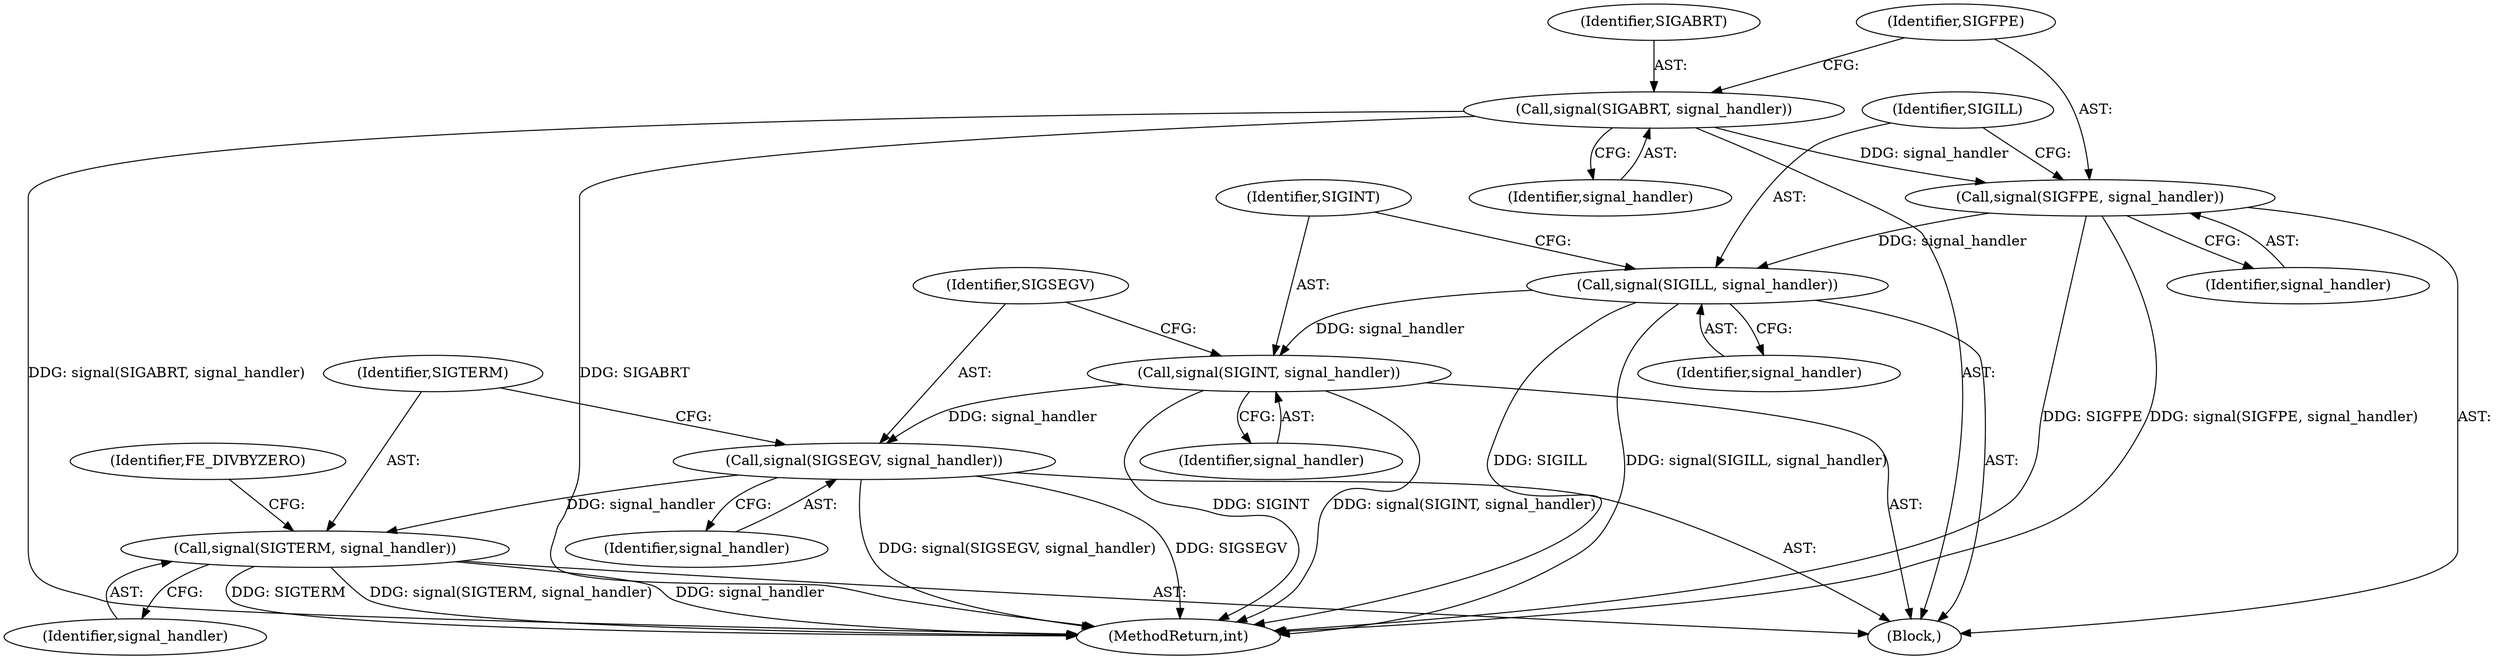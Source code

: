 digraph "0_Android_9d4853418ab2f754c2b63e091c29c5529b8b86ca_94@API" {
"1000180" [label="(Call,signal(SIGILL, signal_handler))"];
"1000177" [label="(Call,signal(SIGFPE, signal_handler))"];
"1000174" [label="(Call,signal(SIGABRT, signal_handler))"];
"1000183" [label="(Call,signal(SIGINT, signal_handler))"];
"1000186" [label="(Call,signal(SIGSEGV, signal_handler))"];
"1000189" [label="(Call,signal(SIGTERM, signal_handler))"];
"1000189" [label="(Call,signal(SIGTERM, signal_handler))"];
"1000178" [label="(Identifier,SIGFPE)"];
"1000191" [label="(Identifier,signal_handler)"];
"1000186" [label="(Call,signal(SIGSEGV, signal_handler))"];
"1000182" [label="(Identifier,signal_handler)"];
"1000180" [label="(Call,signal(SIGILL, signal_handler))"];
"1000187" [label="(Identifier,SIGSEGV)"];
"1000174" [label="(Call,signal(SIGABRT, signal_handler))"];
"1000188" [label="(Identifier,signal_handler)"];
"1000194" [label="(Identifier,FE_DIVBYZERO)"];
"1000184" [label="(Identifier,SIGINT)"];
"1000183" [label="(Call,signal(SIGINT, signal_handler))"];
"1000179" [label="(Identifier,signal_handler)"];
"1000181" [label="(Identifier,SIGILL)"];
"1000176" [label="(Identifier,signal_handler)"];
"1000190" [label="(Identifier,SIGTERM)"];
"1000185" [label="(Identifier,signal_handler)"];
"1000175" [label="(Identifier,SIGABRT)"];
"1000149" [label="(Block,)"];
"1001841" [label="(MethodReturn,int)"];
"1000177" [label="(Call,signal(SIGFPE, signal_handler))"];
"1000180" -> "1000149"  [label="AST: "];
"1000180" -> "1000182"  [label="CFG: "];
"1000181" -> "1000180"  [label="AST: "];
"1000182" -> "1000180"  [label="AST: "];
"1000184" -> "1000180"  [label="CFG: "];
"1000180" -> "1001841"  [label="DDG: SIGILL"];
"1000180" -> "1001841"  [label="DDG: signal(SIGILL, signal_handler)"];
"1000177" -> "1000180"  [label="DDG: signal_handler"];
"1000180" -> "1000183"  [label="DDG: signal_handler"];
"1000177" -> "1000149"  [label="AST: "];
"1000177" -> "1000179"  [label="CFG: "];
"1000178" -> "1000177"  [label="AST: "];
"1000179" -> "1000177"  [label="AST: "];
"1000181" -> "1000177"  [label="CFG: "];
"1000177" -> "1001841"  [label="DDG: SIGFPE"];
"1000177" -> "1001841"  [label="DDG: signal(SIGFPE, signal_handler)"];
"1000174" -> "1000177"  [label="DDG: signal_handler"];
"1000174" -> "1000149"  [label="AST: "];
"1000174" -> "1000176"  [label="CFG: "];
"1000175" -> "1000174"  [label="AST: "];
"1000176" -> "1000174"  [label="AST: "];
"1000178" -> "1000174"  [label="CFG: "];
"1000174" -> "1001841"  [label="DDG: signal(SIGABRT, signal_handler)"];
"1000174" -> "1001841"  [label="DDG: SIGABRT"];
"1000183" -> "1000149"  [label="AST: "];
"1000183" -> "1000185"  [label="CFG: "];
"1000184" -> "1000183"  [label="AST: "];
"1000185" -> "1000183"  [label="AST: "];
"1000187" -> "1000183"  [label="CFG: "];
"1000183" -> "1001841"  [label="DDG: SIGINT"];
"1000183" -> "1001841"  [label="DDG: signal(SIGINT, signal_handler)"];
"1000183" -> "1000186"  [label="DDG: signal_handler"];
"1000186" -> "1000149"  [label="AST: "];
"1000186" -> "1000188"  [label="CFG: "];
"1000187" -> "1000186"  [label="AST: "];
"1000188" -> "1000186"  [label="AST: "];
"1000190" -> "1000186"  [label="CFG: "];
"1000186" -> "1001841"  [label="DDG: signal(SIGSEGV, signal_handler)"];
"1000186" -> "1001841"  [label="DDG: SIGSEGV"];
"1000186" -> "1000189"  [label="DDG: signal_handler"];
"1000189" -> "1000149"  [label="AST: "];
"1000189" -> "1000191"  [label="CFG: "];
"1000190" -> "1000189"  [label="AST: "];
"1000191" -> "1000189"  [label="AST: "];
"1000194" -> "1000189"  [label="CFG: "];
"1000189" -> "1001841"  [label="DDG: SIGTERM"];
"1000189" -> "1001841"  [label="DDG: signal(SIGTERM, signal_handler)"];
"1000189" -> "1001841"  [label="DDG: signal_handler"];
}
